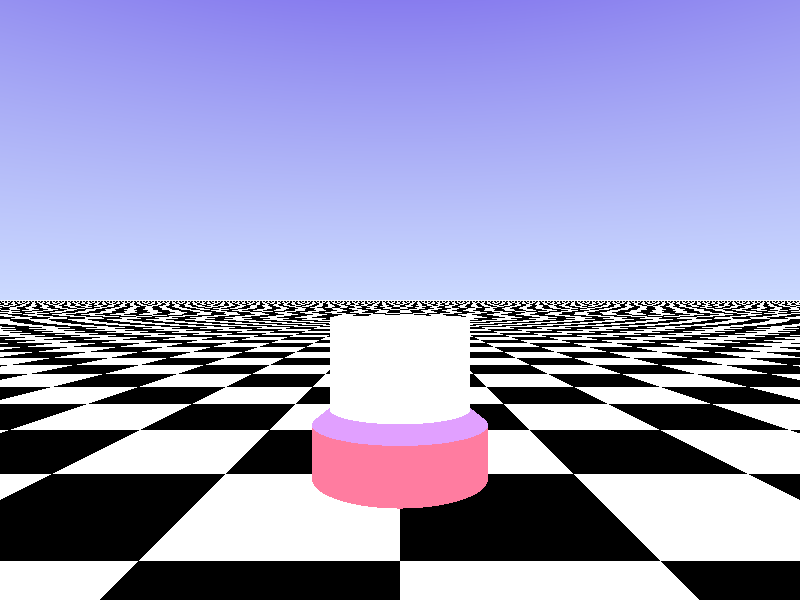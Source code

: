 #version 3.7;
global_settings{ assumed_gamma 1.0 }
#default{ finish{ ambient 0.1 diffuse 0.9 }} 

#include "colors.inc"
#include "textures.inc"
#include "glass.inc"
#include "metals.inc"
#include "golds.inc"
#include "stones.inc"
#include "woods.inc"
#include "shapes.inc"
#include "shapes2.inc"
#include "functions.inc"
#include "math.inc"
#include "transforms.inc"

camera {perspective angle 75     
        location  <0.0 , 1.0 ,-3.0>
        right     x*image_width/image_height
        look_at   <0.0 , 1.0 , 0.0>}

light_source{< 3000,3000,-3000> color White}                                

sky_sphere { pigment { gradient <0,1,0>
                       color_map { [0.00 rgb <0.6,0.7,1.0>]
                                   [0.35 rgb <0.1,0.0,0.8>]
                                   [0.65 rgb <0.1,0.0,0.8>]
                                   [1.00 rgb <0.6,0.7,1.0>] 
                                 } 
                       scale 2         
                     }
           }         
           
plane{ <0,1,0>, 0 
       texture{ pigment{ checker color rgb<1,1,1>*1.2 color rgb<0.25,0.15,0.1>*0}

                finish { phong 0.1}
              } 
     } 
       
object { //Round_Cylinder(point A, point B, Radius, EdgeRadius, UseMerge)
         Round_Cylinder(<0,0,0>, <0,0.3,0>,0.50,0,0)  
         texture{pigment{color rgb<1,0.2,0.35>}}
       }
object{//Round_Cone(point A, radius A, point B, radius B, rounding radius, merge on) 
         Round_Cone(<0,0.3,0>,0.50,<0,0.50,0>,0.25,0,0)  
         texture{pigment{color rgb<0.75,0.35,1>}}}  

cylinder {<0,0.3,0>,<0,0.9,0>,0.40 texture { pigment { color rgb<1,1,1> }
                   }
         }